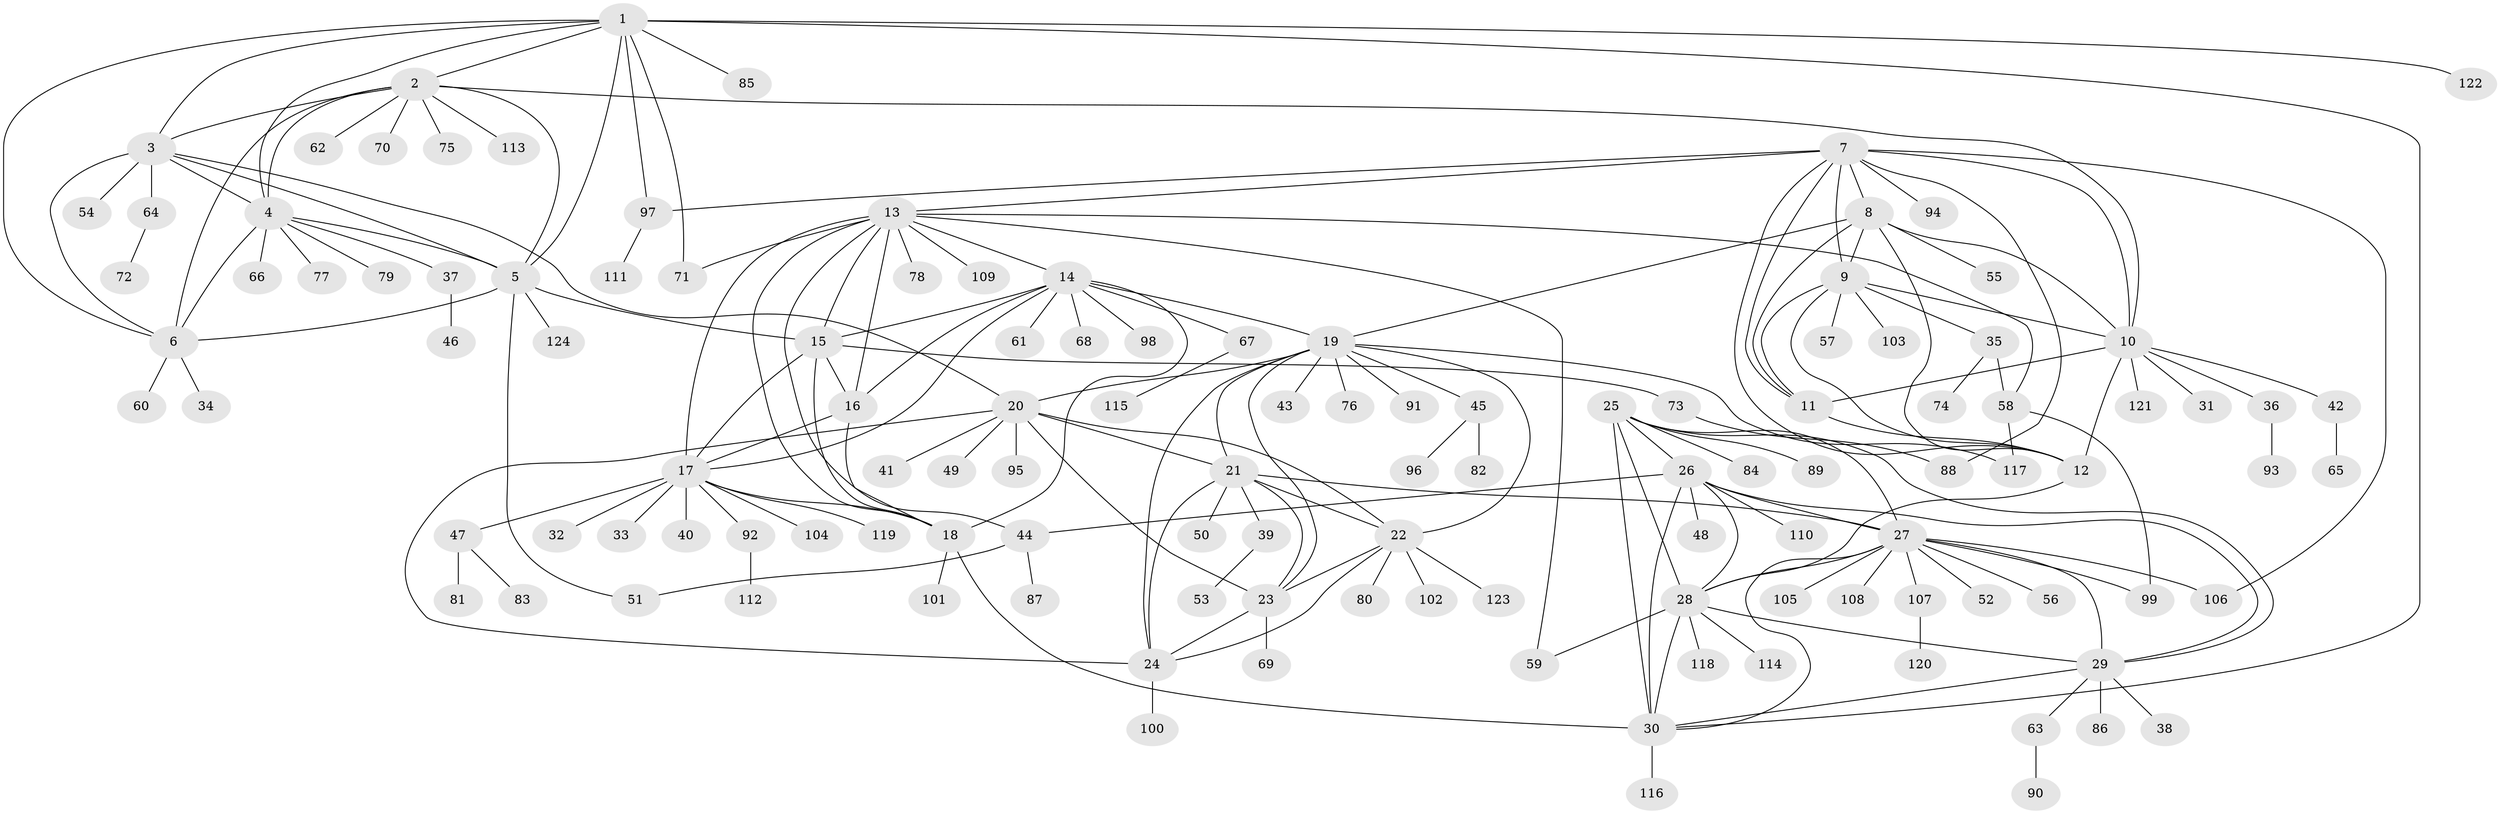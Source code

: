 // Generated by graph-tools (version 1.1) at 2025/11/02/27/25 16:11:29]
// undirected, 124 vertices, 189 edges
graph export_dot {
graph [start="1"]
  node [color=gray90,style=filled];
  1;
  2;
  3;
  4;
  5;
  6;
  7;
  8;
  9;
  10;
  11;
  12;
  13;
  14;
  15;
  16;
  17;
  18;
  19;
  20;
  21;
  22;
  23;
  24;
  25;
  26;
  27;
  28;
  29;
  30;
  31;
  32;
  33;
  34;
  35;
  36;
  37;
  38;
  39;
  40;
  41;
  42;
  43;
  44;
  45;
  46;
  47;
  48;
  49;
  50;
  51;
  52;
  53;
  54;
  55;
  56;
  57;
  58;
  59;
  60;
  61;
  62;
  63;
  64;
  65;
  66;
  67;
  68;
  69;
  70;
  71;
  72;
  73;
  74;
  75;
  76;
  77;
  78;
  79;
  80;
  81;
  82;
  83;
  84;
  85;
  86;
  87;
  88;
  89;
  90;
  91;
  92;
  93;
  94;
  95;
  96;
  97;
  98;
  99;
  100;
  101;
  102;
  103;
  104;
  105;
  106;
  107;
  108;
  109;
  110;
  111;
  112;
  113;
  114;
  115;
  116;
  117;
  118;
  119;
  120;
  121;
  122;
  123;
  124;
  1 -- 2;
  1 -- 3;
  1 -- 4;
  1 -- 5;
  1 -- 6;
  1 -- 30;
  1 -- 71;
  1 -- 85;
  1 -- 97;
  1 -- 122;
  2 -- 3;
  2 -- 4;
  2 -- 5;
  2 -- 6;
  2 -- 10;
  2 -- 62;
  2 -- 70;
  2 -- 75;
  2 -- 113;
  3 -- 4;
  3 -- 5;
  3 -- 6;
  3 -- 20;
  3 -- 54;
  3 -- 64;
  4 -- 5;
  4 -- 6;
  4 -- 37;
  4 -- 66;
  4 -- 77;
  4 -- 79;
  5 -- 6;
  5 -- 15;
  5 -- 51;
  5 -- 124;
  6 -- 34;
  6 -- 60;
  7 -- 8;
  7 -- 9;
  7 -- 10;
  7 -- 11;
  7 -- 12;
  7 -- 13;
  7 -- 88;
  7 -- 94;
  7 -- 97;
  7 -- 106;
  8 -- 9;
  8 -- 10;
  8 -- 11;
  8 -- 12;
  8 -- 19;
  8 -- 55;
  9 -- 10;
  9 -- 11;
  9 -- 12;
  9 -- 35;
  9 -- 57;
  9 -- 103;
  10 -- 11;
  10 -- 12;
  10 -- 31;
  10 -- 36;
  10 -- 42;
  10 -- 121;
  11 -- 12;
  12 -- 28;
  13 -- 14;
  13 -- 15;
  13 -- 16;
  13 -- 17;
  13 -- 18;
  13 -- 44;
  13 -- 58;
  13 -- 59;
  13 -- 71;
  13 -- 78;
  13 -- 109;
  14 -- 15;
  14 -- 16;
  14 -- 17;
  14 -- 18;
  14 -- 19;
  14 -- 61;
  14 -- 67;
  14 -- 68;
  14 -- 98;
  15 -- 16;
  15 -- 17;
  15 -- 18;
  15 -- 73;
  16 -- 17;
  16 -- 18;
  17 -- 18;
  17 -- 32;
  17 -- 33;
  17 -- 40;
  17 -- 47;
  17 -- 92;
  17 -- 104;
  17 -- 119;
  18 -- 30;
  18 -- 101;
  19 -- 20;
  19 -- 21;
  19 -- 22;
  19 -- 23;
  19 -- 24;
  19 -- 43;
  19 -- 45;
  19 -- 76;
  19 -- 91;
  19 -- 117;
  20 -- 21;
  20 -- 22;
  20 -- 23;
  20 -- 24;
  20 -- 41;
  20 -- 49;
  20 -- 95;
  21 -- 22;
  21 -- 23;
  21 -- 24;
  21 -- 27;
  21 -- 39;
  21 -- 50;
  22 -- 23;
  22 -- 24;
  22 -- 80;
  22 -- 102;
  22 -- 123;
  23 -- 24;
  23 -- 69;
  24 -- 100;
  25 -- 26;
  25 -- 27;
  25 -- 28;
  25 -- 29;
  25 -- 30;
  25 -- 84;
  25 -- 89;
  26 -- 27;
  26 -- 28;
  26 -- 29;
  26 -- 30;
  26 -- 44;
  26 -- 48;
  26 -- 110;
  27 -- 28;
  27 -- 29;
  27 -- 30;
  27 -- 52;
  27 -- 56;
  27 -- 99;
  27 -- 105;
  27 -- 106;
  27 -- 107;
  27 -- 108;
  28 -- 29;
  28 -- 30;
  28 -- 59;
  28 -- 114;
  28 -- 118;
  29 -- 30;
  29 -- 38;
  29 -- 63;
  29 -- 86;
  30 -- 116;
  35 -- 58;
  35 -- 74;
  36 -- 93;
  37 -- 46;
  39 -- 53;
  42 -- 65;
  44 -- 51;
  44 -- 87;
  45 -- 82;
  45 -- 96;
  47 -- 81;
  47 -- 83;
  58 -- 99;
  58 -- 117;
  63 -- 90;
  64 -- 72;
  67 -- 115;
  73 -- 88;
  92 -- 112;
  97 -- 111;
  107 -- 120;
}
